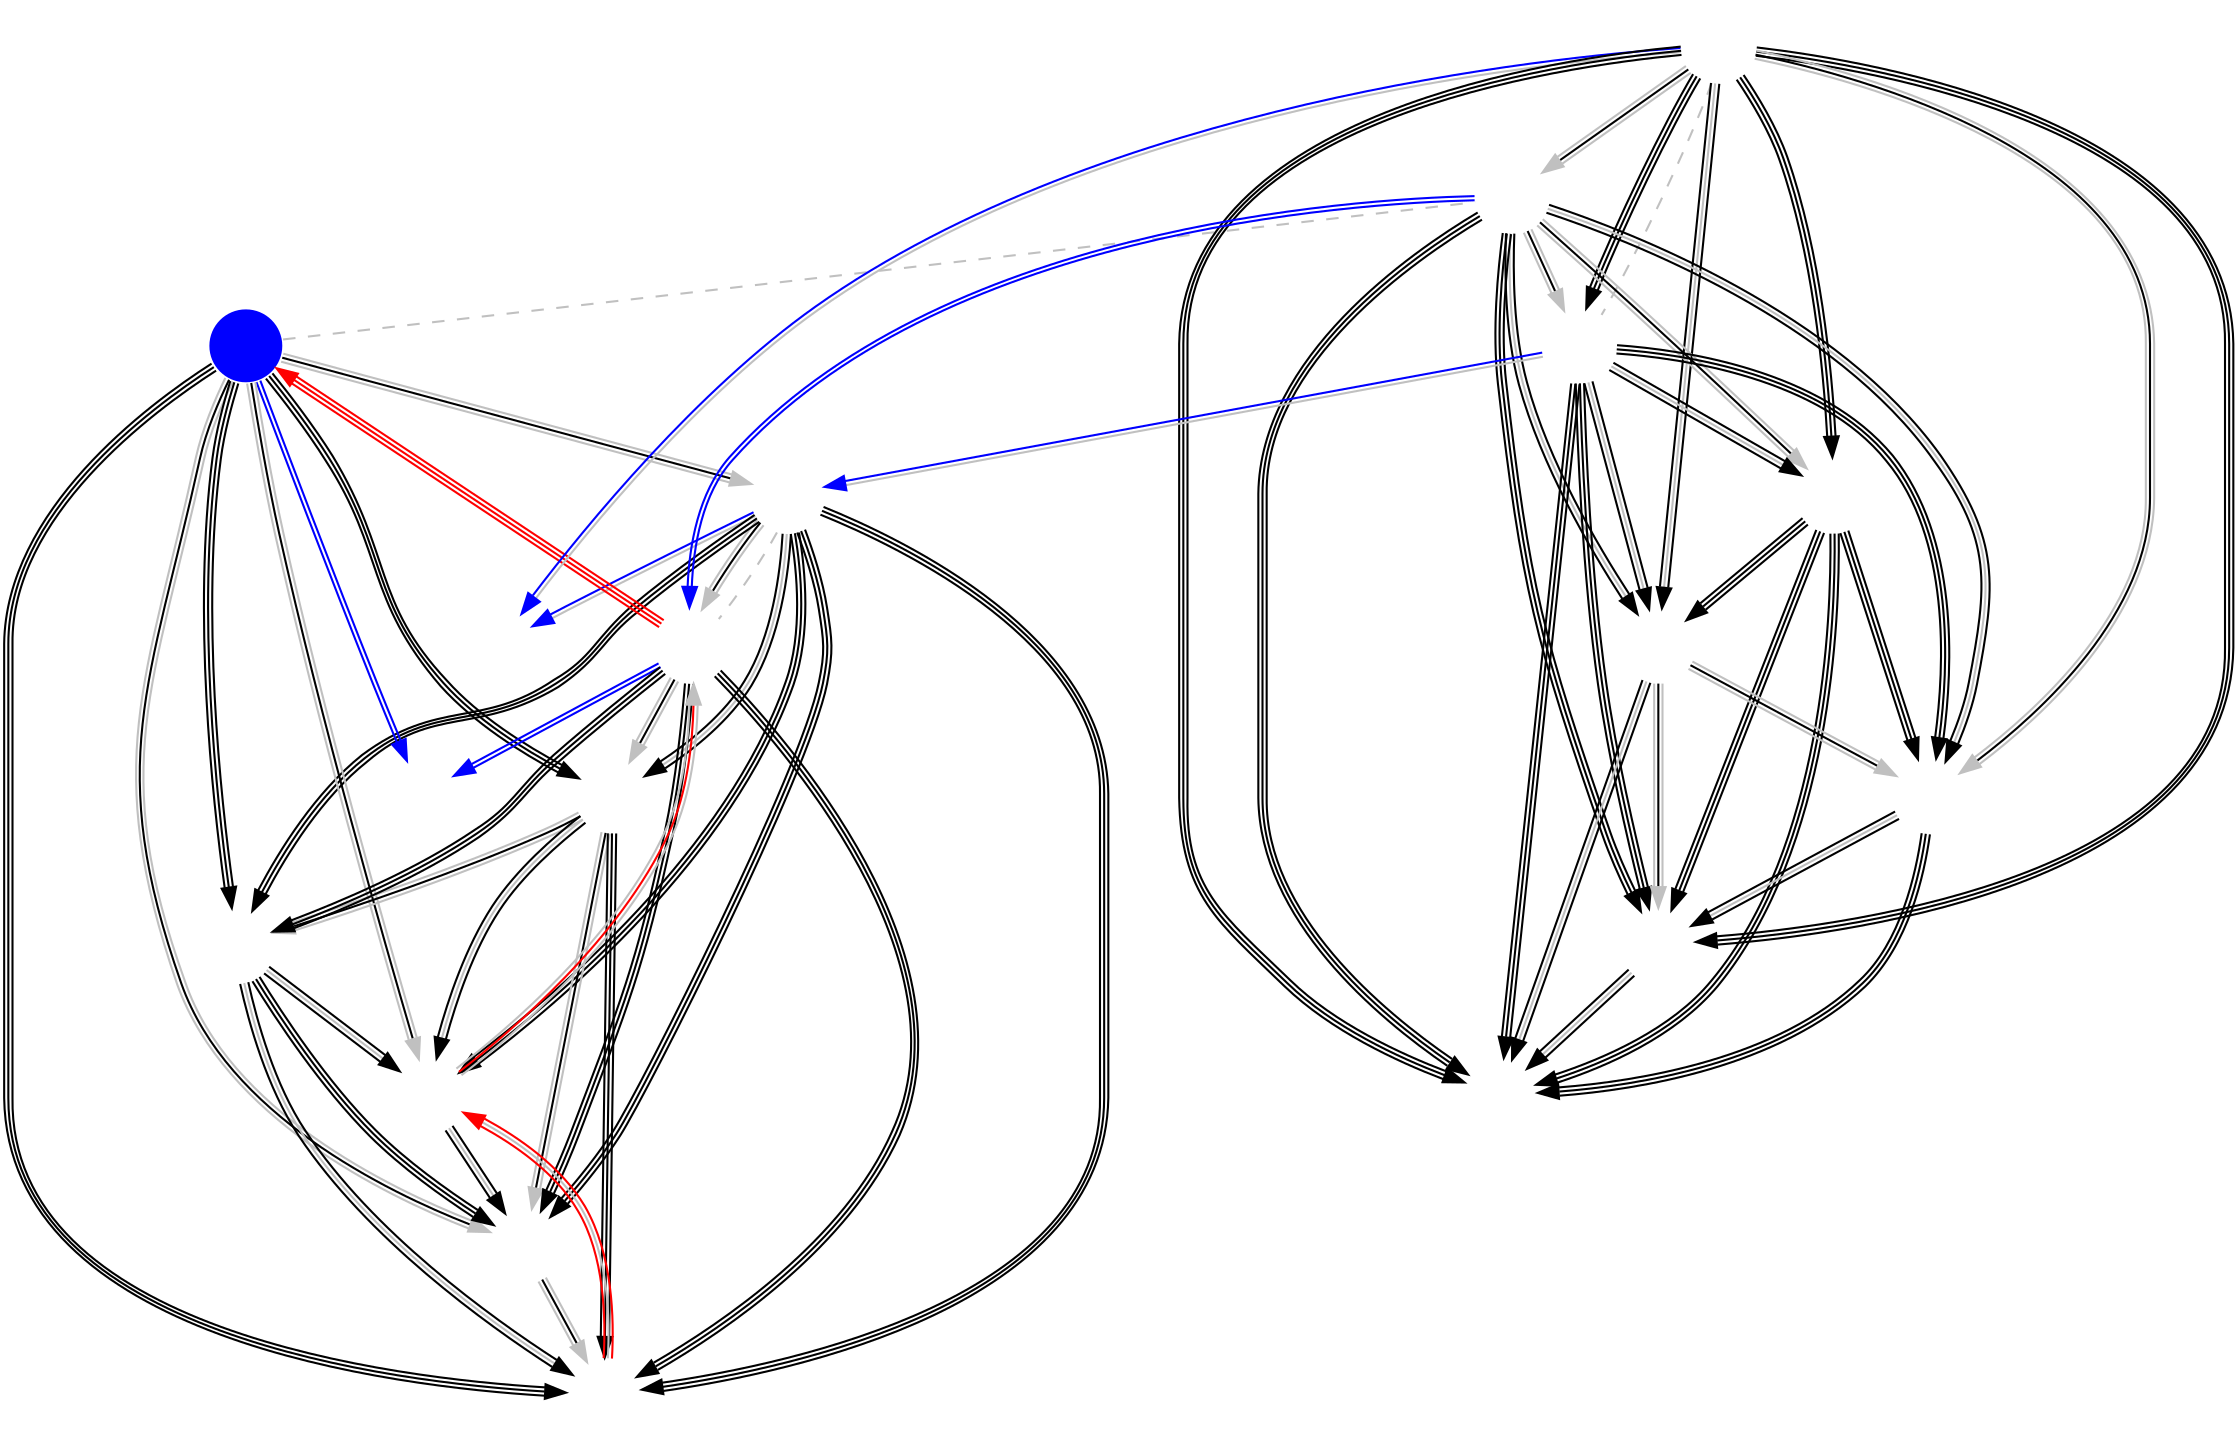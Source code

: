 digraph West {
	node [shape=circle fixedsize=true width=.5 label="" color="white" margin=0.5];
	imagepath="logos/";

	NOM	[image="nomia.png"]
	INF	[image="infamous.png"]

	subgraph NA {
		T8	[image="team-8.png"];
		TS	[image="tempo-storm.png" style=filled fillcolor=blue];
		NVT	[image="naventic.png"];
		BST	[image="b-step.png"];
		GFE	[image="gale-force-esports.png"];
		NT	[image="no-tomorrow.png"];
		SSS	[image="superstars.png"];
		TF	[image="team-freedom.png"];

		/* Week 1 */
		TS	->	NVT			[ color="gray:black:gray" ]
		T8	->	NT			[ color="black:black:black" ]
		SSS	->	TF			[ color="black:gray:black" ]
		GFE	->	BST			[ color="gray:black:gray" ]
		T8	->	BST			[ color="black:gray:black" ]
		GFE	->	NVT			[ color="black:black:black" ]

		/* Week 2 */
		TS	->	TF			[ color="gray:black:gray" ]
		SSS	->	NT			[ color="black:gray:black" ]
		TS	->	BST			[ color="black:black:black" ]
		NVT	->	NT			[ color="gray:black:gray" /*constraint=false color"gray:red:gray"*/ ]
		TF	->	GFE			[ constraint=false color="gray:red:gray" ]
		T8	->	SSS			[ color="black:black:black" ]

		/* Week 3 */
		BST	->	NT			[ color="black:black:black" ]
		GFE	->	SSS			[ color="black:black:black" ]
		TF	->	NVT			[ color="black:gray:black" ]
		TS	->	T8			[ color="gray:black:gray" /*color"gray:red:gray" constraint=false*/ ]
		T8	->	GFE			[ color="gray:black:gray" /*color"gray:red:gray" constraint=false*/ ]
		BST	->	TF			[ color="black:gray:black" ]

		/* Week 4 */
		TS	->	NT			[ color="black:black:black" ]
		SSS	->	NVT			[ color="black:black:black" ]
		BST	->	SSS			[ color="gray:black:gray" ]
		T8	->	NVT			[ color="black:black:black" ]
		GFE	->	TS			[ /*color="black:black:black"*/ color="red:red:red" constraint=false ]
		NT	->	TF			[ /*color="black:gray:black"*/ color="red:gray:red" constraint=false ]

		/* Week 5 */
		GFE	->	NT			[ color="black:black:black" ]
		BST	->	NVT			[ color="gray:black:gray" ]
		TS	->	SSS			[ color="black:black:black"  ]
		T8	->	TF			[ color="black:black:black" ]
		
	}

	subgraph EU {
		MSF	[image="misfits.png"];
		FNC	[image="fnatic.png"];
		DIG	[image="dignitas.png"];
		EXP	[image="expert.png"];
		PD	[image="playing-ducks.png"];
		BEG	[image="begenius.png"];
		SNG	[image="team-synergy.png"];
		TRC	[image="tricked.png"];

		/* Week 1 */
		MSF	->	DIG		[ color="black:black:black" ]
		EXP	->	PD		[ color="black:black:black" ]
		SNG	->	BEG		[ color="black:gray:black" ]
		FNC	->	TRC		[ color="black:gray:black" ]
		EXP	->	TRC		[ color="black:black:black" ]
		MSF	->	FNC		[ color="gray:black:gray" ]

		/* Week 2 */
		DIG	->	SNG		[ color="black:black:black" ]
		PD	->	BEG		[ color="black:gray:black" ]
		DIG	->	TRC		[ color="black:black:black" ]
		MSF	->	PD		[ color="black:gray:black" ]
		FNC	->	SNG		[ color="black:black:black" ]
		EXP	->	BEG		[ color="black:black:black" ]

		/* Week 3 */
		PD	->	TRC		[ color="gray:black:gray" ]
		FNC	->	BEG		[ color="black:black:black" ]
		MSF	->	SNG		[ color="black:black:black" ]
		DIG	->	EXP		[ color="black:gray:black" ]
		FNC	->	EXP		[ color="gray:black:gray" ]
		TRC	->	SNG		[ color="black:gray:black" ]

		/* Week 4 */
		DIG	->	PD		[ color="black:gray:black" ]
		MSF	->	BEG		[ color="black:black:black" ]
		TRC	->	BEG		[ color="black:black:black" ]
		MSF	->	EXP		[ color="black:black:black" ]
		FNC	->	DIG		[ color="gray:black:gray" ]
		PD	->	SNG		[ color="gray:black:gray" ]

		/* Week 5 */
		FNC	->	PD		[ color="black:gray:black" ]
		MSF	->	TRC		[ color="gray:black:gray" ]
		DIG	->	BEG		[ color="black:black:black" ]
		EXP	->	SNG		[ color="black:black:black" ]
		
	}

	/*** Western Clash ***/

	/* Upper Bracket: Round 1 */
	MSF	->	NOM	[ color="blue:gray" ]
	DIG	->	T8	[ color="blue:gray" ]
	TS	->	INF	[ color="blue:blue" ]
	FNC	->	GFE	[ color="blue:blue" ]

	/* Lower Bracket: Round 1 */
	T8	->	NOM	[ color="blue:gray" ]
	GFE	->	INF	[ color="blue:blue" ]
	
	/* Upper Bracket: Round 2 */
	edge [ color=gray style=dashed constraint=false dir=none ]
	MSF	->	DIG	[  ]
	TS	->	FNC	[  ]

	/* Lower Bracket: Round 2 */
	T8	->	GFE	[  ]

	/* Upper Bracket: Round 3 */

	/* Lower Bracket: Round 3 */

	/* Upper Bracket: Round 4 */

	/* Lower Bracket: Round 4 */

}
